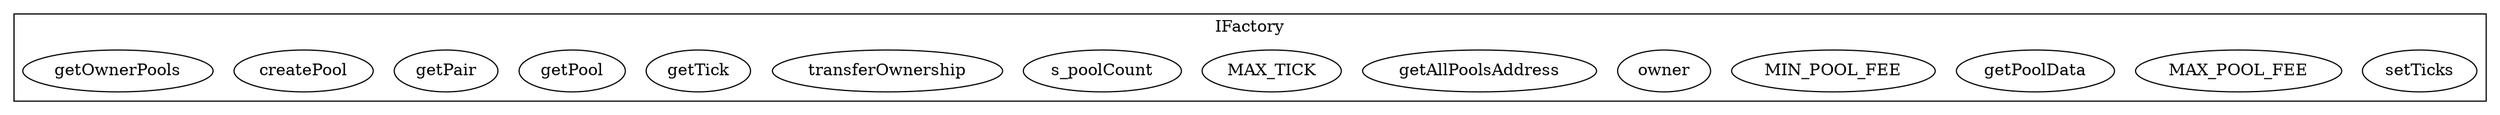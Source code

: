 strict digraph {
subgraph cluster_2350_IFactory {
label = "IFactory"
"2350_setTicks" [label="setTicks"]
"2350_MAX_POOL_FEE" [label="MAX_POOL_FEE"]
"2350_getPoolData" [label="getPoolData"]
"2350_MIN_POOL_FEE" [label="MIN_POOL_FEE"]
"2350_owner" [label="owner"]
"2350_getAllPoolsAddress" [label="getAllPoolsAddress"]
"2350_MAX_TICK" [label="MAX_TICK"]
"2350_s_poolCount" [label="s_poolCount"]
"2350_transferOwnership" [label="transferOwnership"]
"2350_getTick" [label="getTick"]
"2350_getPool" [label="getPool"]
"2350_getPair" [label="getPair"]
"2350_createPool" [label="createPool"]
"2350_getOwnerPools" [label="getOwnerPools"]
}subgraph cluster_solidity {
label = "[Solidity]"
}
}